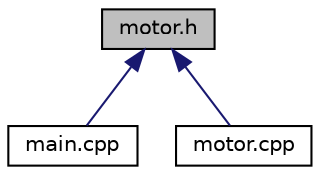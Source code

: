 digraph "motor.h"
{
 // LATEX_PDF_SIZE
  edge [fontname="Helvetica",fontsize="10",labelfontname="Helvetica",labelfontsize="10"];
  node [fontname="Helvetica",fontsize="10",shape=record];
  Node1 [label="motor.h",height=0.2,width=0.4,color="black", fillcolor="grey75", style="filled", fontcolor="black",tooltip="Motor Driver and Direction task for both robot chassis motors, specific to Scroomba."];
  Node1 -> Node2 [dir="back",color="midnightblue",fontsize="10",style="solid",fontname="Helvetica"];
  Node2 [label="main.cpp",height=0.2,width=0.4,color="black", fillcolor="white", style="filled",URL="$main_8cpp.html",tooltip=" "];
  Node1 -> Node3 [dir="back",color="midnightblue",fontsize="10",style="solid",fontname="Helvetica"];
  Node3 [label="motor.cpp",height=0.2,width=0.4,color="black", fillcolor="white", style="filled",URL="$motor_8cpp.html",tooltip=" "];
}
